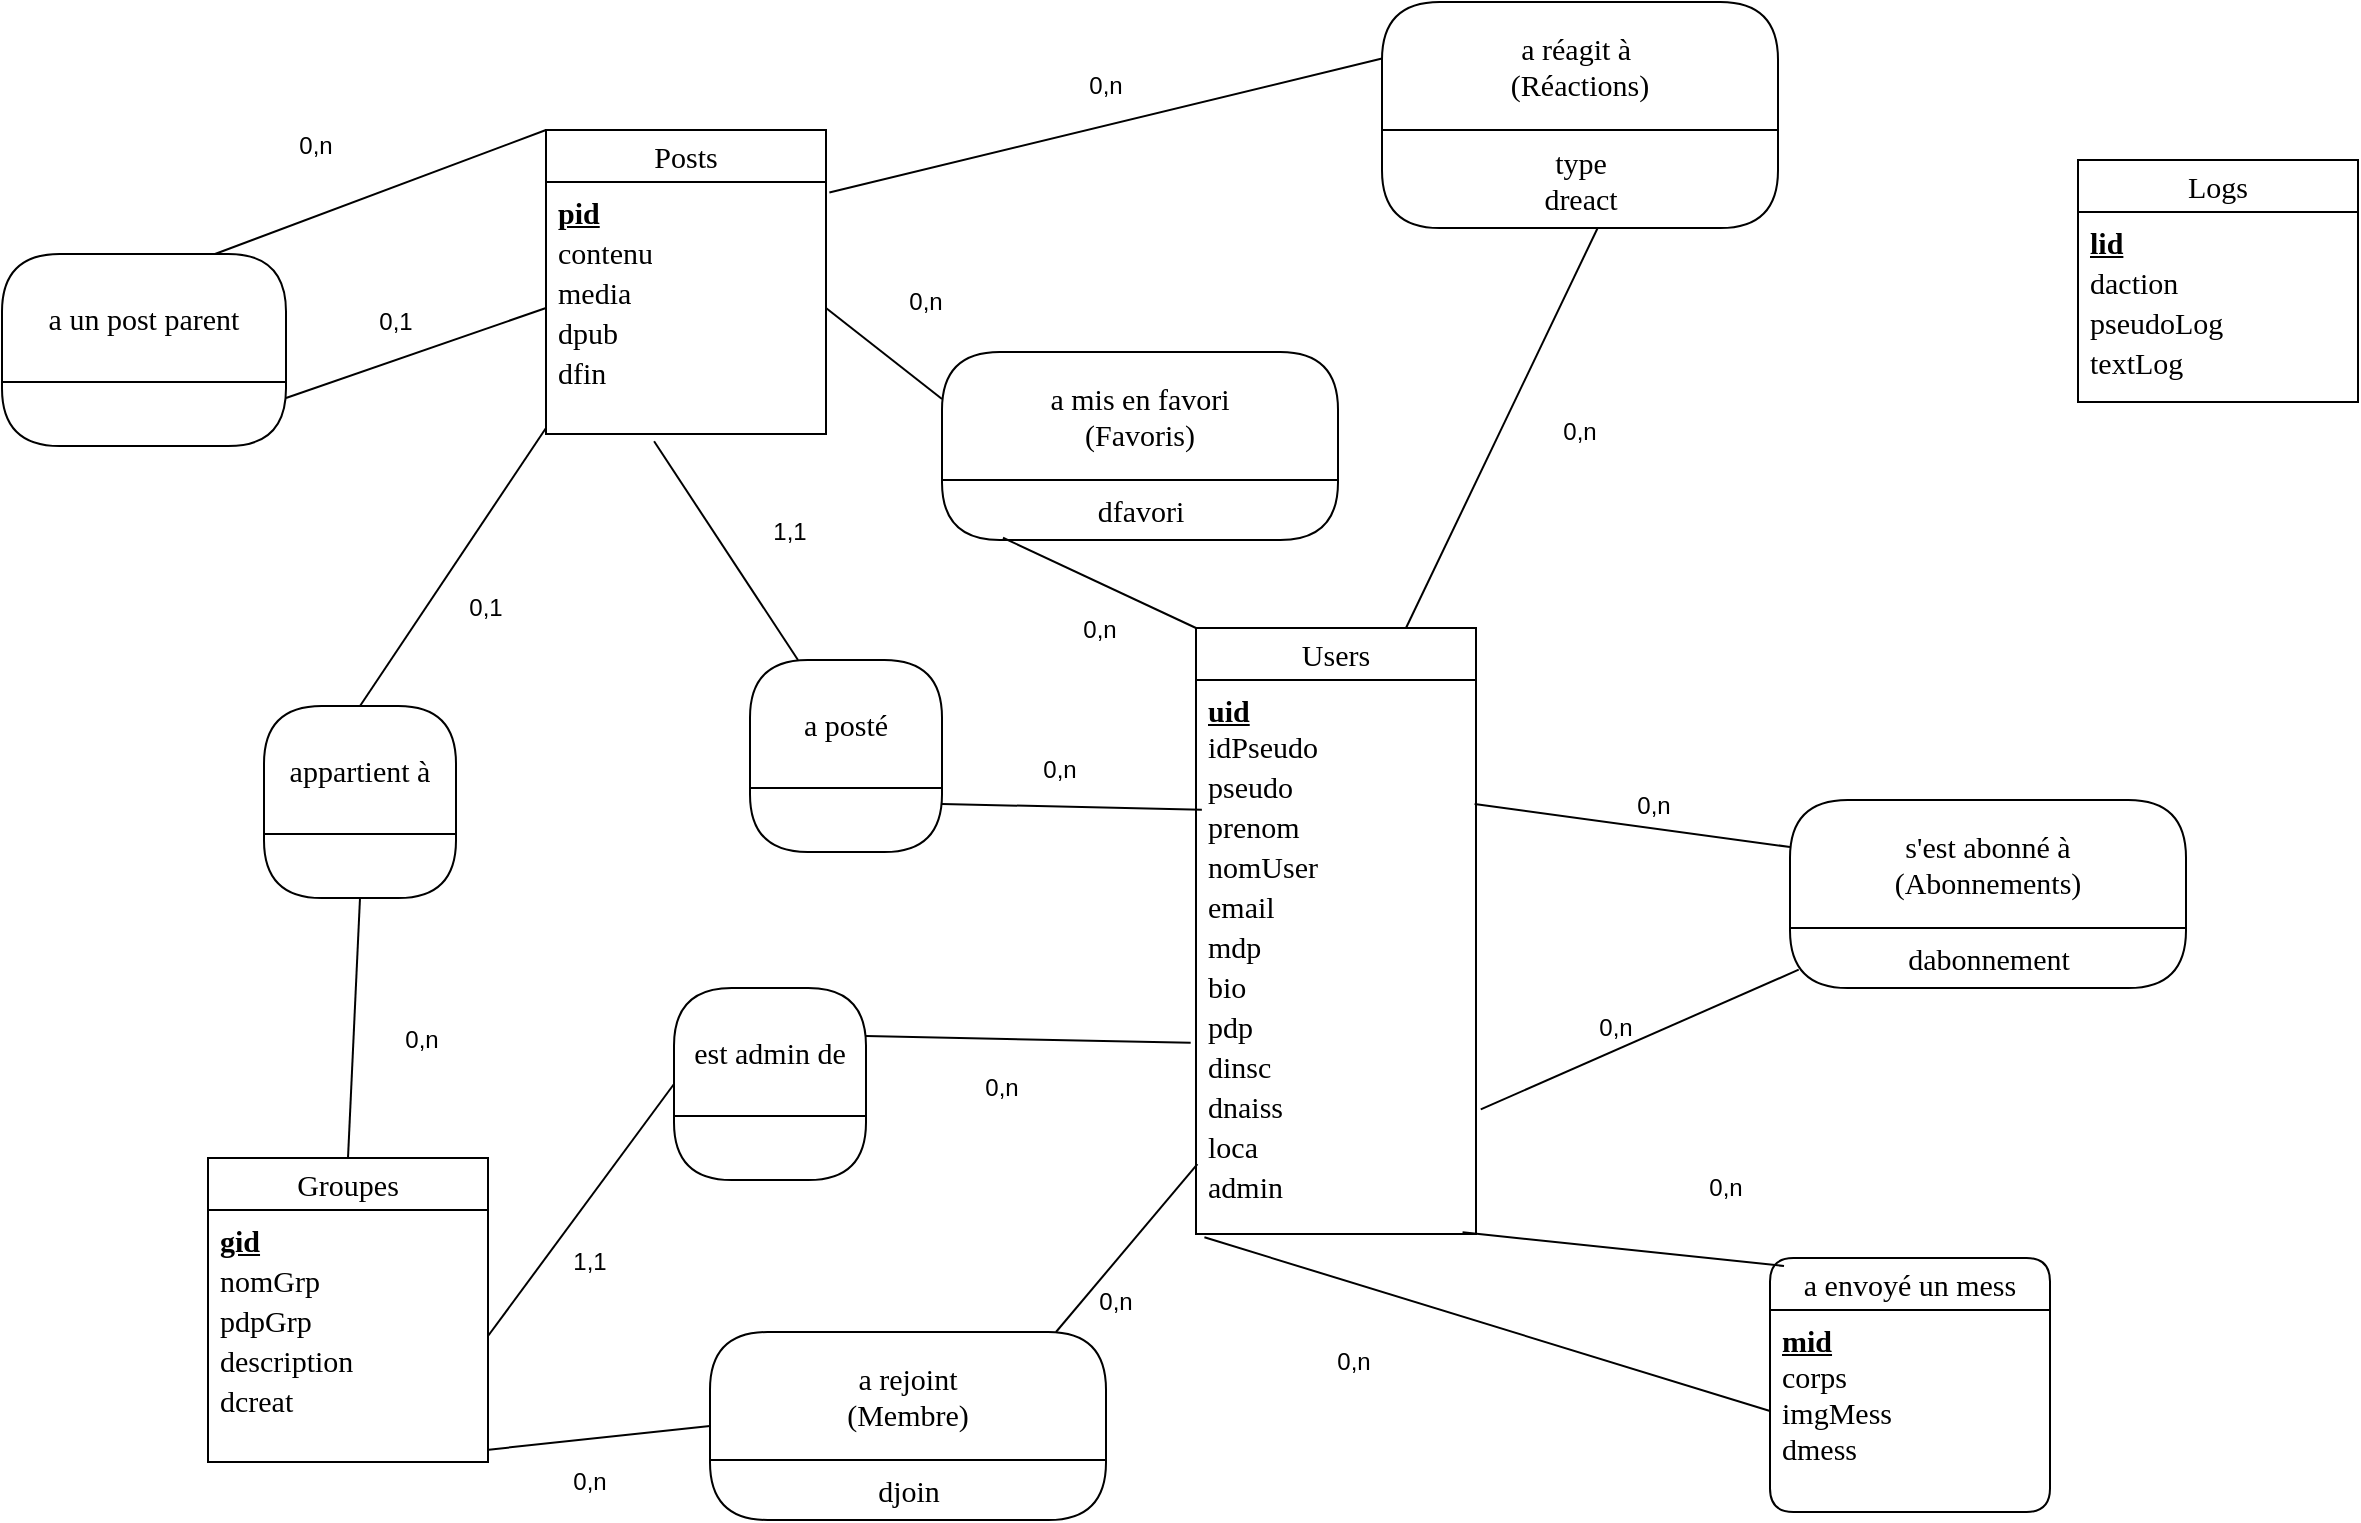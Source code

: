 <mxfile version="26.0.14">
  <diagram name="Page-1" id="yivk_f0wFLMxU-xzk6i-">
    <mxGraphModel dx="1900" dy="1196" grid="0" gridSize="10" guides="1" tooltips="1" connect="1" arrows="1" fold="1" page="0" pageScale="1" pageWidth="827" pageHeight="1169" math="0" shadow="0">
      <root>
        <mxCell id="0" />
        <mxCell id="1" parent="0" />
        <mxCell id="d7fsfJQgzC4pk-C42a9W-5" value="&lt;font style=&quot;font-size: 15px;&quot; face=&quot;Comic Sans MS&quot;&gt;Users&lt;/font&gt;" style="swimlane;fontStyle=0;childLayout=stackLayout;horizontal=1;startSize=26;fillColor=none;horizontalStack=0;resizeParent=1;resizeParentMax=0;resizeLast=0;collapsible=1;marginBottom=0;whiteSpace=wrap;html=1;" parent="1" vertex="1">
          <mxGeometry x="233" y="164" width="140" height="303" as="geometry" />
        </mxCell>
        <mxCell id="d7fsfJQgzC4pk-C42a9W-6" value="&lt;font style=&quot;font-size: 15px; color: rgb(0, 0, 0);&quot; face=&quot;Comic Sans MS&quot;&gt;&lt;u&gt;&lt;b&gt;uid&lt;/b&gt;&lt;/u&gt;&lt;/font&gt;&lt;div&gt;&lt;div style=&quot;line-height: 19px; white-space: pre;&quot;&gt;&lt;font style=&quot;font-size: 15px; color: rgb(0, 0, 0);&quot; face=&quot;Comic Sans MS&quot;&gt;idPseudo&lt;/font&gt;&lt;/div&gt;&lt;div style=&quot;line-height: 19px;&quot;&gt;&lt;font style=&quot;color: rgb(0, 0, 0);&quot; face=&quot;Comic Sans MS&quot;&gt;&lt;span style=&quot;font-size: 15px; white-space: pre;&quot;&gt;pseudo&lt;/span&gt;&lt;/font&gt;&lt;/div&gt;&lt;div style=&quot;line-height: 19px; white-space: pre;&quot;&gt;&lt;font style=&quot;font-size: 15px; color: rgb(0, 0, 0);&quot; face=&quot;Comic Sans MS&quot;&gt;prenom&lt;/font&gt;&lt;/div&gt;&lt;div style=&quot;line-height: 19px; white-space: pre;&quot;&gt;&lt;font style=&quot;font-size: 15px; color: rgb(0, 0, 0);&quot; face=&quot;Comic Sans MS&quot;&gt;nomUser&lt;/font&gt;&lt;/div&gt;&lt;div style=&quot;line-height: 19px; white-space: pre;&quot;&gt;&lt;font style=&quot;font-size: 15px; color: rgb(0, 0, 0);&quot; face=&quot;Comic Sans MS&quot;&gt;email&lt;/font&gt;&lt;/div&gt;&lt;div style=&quot;line-height: 19px; white-space: pre;&quot;&gt;&lt;font style=&quot;font-size: 15px; color: rgb(0, 0, 0);&quot; face=&quot;Comic Sans MS&quot;&gt;mdp&lt;/font&gt;&lt;/div&gt;&lt;div style=&quot;line-height: 19px; white-space: pre;&quot;&gt;&lt;font style=&quot;font-size: 15px; color: rgb(0, 0, 0);&quot; face=&quot;Comic Sans MS&quot;&gt;bio&lt;/font&gt;&lt;/div&gt;&lt;div style=&quot;line-height: 19px; white-space: pre;&quot;&gt;&lt;font style=&quot;font-size: 15px; color: rgb(0, 0, 0);&quot; face=&quot;Comic Sans MS&quot;&gt;pdp&lt;/font&gt;&lt;/div&gt;&lt;div style=&quot;line-height: 19px; white-space: pre;&quot;&gt;&lt;font style=&quot;font-size: 15px; color: rgb(0, 0, 0);&quot; face=&quot;Comic Sans MS&quot;&gt;dinsc&lt;/font&gt;&lt;/div&gt;&lt;div style=&quot;line-height: 19px; white-space: pre;&quot;&gt;&lt;font style=&quot;font-size: 15px; color: rgb(0, 0, 0);&quot; face=&quot;Comic Sans MS&quot;&gt;dnaiss&lt;/font&gt;&lt;/div&gt;&lt;div style=&quot;line-height: 19px; white-space: pre;&quot;&gt;&lt;font style=&quot;font-size: 15px; color: rgb(0, 0, 0);&quot; face=&quot;Comic Sans MS&quot;&gt;loca&lt;/font&gt;&lt;/div&gt;&lt;div style=&quot;line-height: 19px; white-space: pre;&quot;&gt;&lt;span style=&quot;background-color: transparent; color: light-dark(rgb(0, 0, 0), rgb(237, 237, 237)); font-family: &amp;quot;Comic Sans MS&amp;quot;; font-size: 15px;&quot;&gt;admin&lt;/span&gt;&lt;/div&gt;&lt;/div&gt;" style="text;strokeColor=none;fillColor=none;align=left;verticalAlign=top;spacingLeft=4;spacingRight=4;overflow=hidden;rotatable=0;points=[[0,0.5],[1,0.5]];portConstraint=eastwest;whiteSpace=wrap;html=1;" parent="d7fsfJQgzC4pk-C42a9W-5" vertex="1">
          <mxGeometry y="26" width="140" height="277" as="geometry" />
        </mxCell>
        <mxCell id="d7fsfJQgzC4pk-C42a9W-17" value="&lt;font style=&quot;font-size: 15px;&quot; face=&quot;Comic Sans MS&quot;&gt;a envoyé un mess&lt;/font&gt;" style="swimlane;fontStyle=0;childLayout=stackLayout;horizontal=1;startSize=26;fillColor=none;horizontalStack=0;resizeParent=1;resizeParentMax=0;resizeLast=0;collapsible=1;marginBottom=0;whiteSpace=wrap;html=1;rounded=1;" parent="1" vertex="1">
          <mxGeometry x="520" y="479" width="140" height="127" as="geometry" />
        </mxCell>
        <mxCell id="d7fsfJQgzC4pk-C42a9W-18" value="&lt;div&gt;&lt;font face=&quot;Comic Sans MS&quot;&gt;&lt;span style=&quot;font-size: 15px;&quot;&gt;&lt;u&gt;&lt;b&gt;mid&lt;/b&gt;&lt;/u&gt;&lt;/span&gt;&lt;/font&gt;&lt;/div&gt;&lt;font face=&quot;Comic Sans MS&quot;&gt;&lt;span style=&quot;font-size: 15px;&quot;&gt;corps&lt;/span&gt;&lt;/font&gt;&lt;div&gt;&lt;font face=&quot;Comic Sans MS&quot;&gt;&lt;span style=&quot;font-size: 15px;&quot;&gt;imgMess&lt;/span&gt;&lt;/font&gt;&lt;/div&gt;&lt;div&gt;&lt;font face=&quot;Comic Sans MS&quot;&gt;&lt;span style=&quot;font-size: 15px;&quot;&gt;dmess&lt;/span&gt;&lt;/font&gt;&lt;/div&gt;" style="text;strokeColor=none;fillColor=none;align=left;verticalAlign=top;spacingLeft=4;spacingRight=4;overflow=hidden;rotatable=0;points=[[0,0.5],[1,0.5]];portConstraint=eastwest;whiteSpace=wrap;html=1;" parent="d7fsfJQgzC4pk-C42a9W-17" vertex="1">
          <mxGeometry y="26" width="140" height="101" as="geometry" />
        </mxCell>
        <mxCell id="d7fsfJQgzC4pk-C42a9W-29" value="0,n" style="text;strokeColor=none;align=center;fillColor=none;html=1;verticalAlign=middle;whiteSpace=wrap;rounded=0;" parent="1" vertex="1">
          <mxGeometry x="413" y="349" width="60" height="30" as="geometry" />
        </mxCell>
        <mxCell id="d7fsfJQgzC4pk-C42a9W-30" value="0,n" style="text;strokeColor=none;align=center;fillColor=none;html=1;verticalAlign=middle;whiteSpace=wrap;rounded=0;" parent="1" vertex="1">
          <mxGeometry x="432" y="238" width="60" height="30" as="geometry" />
        </mxCell>
        <mxCell id="d7fsfJQgzC4pk-C42a9W-55" value="&lt;font style=&quot;font-size: 15px;&quot; face=&quot;Comic Sans MS&quot;&gt;est admin de&lt;/font&gt;" style="swimlane;fontStyle=0;childLayout=stackLayout;horizontal=1;startSize=64;fillColor=none;horizontalStack=0;resizeParent=1;resizeParentMax=0;resizeLast=0;collapsible=1;marginBottom=0;whiteSpace=wrap;html=1;perimeterSpacing=0;rounded=1;" parent="1" vertex="1">
          <mxGeometry x="-28" y="344" width="96" height="96" as="geometry" />
        </mxCell>
        <mxCell id="d7fsfJQgzC4pk-C42a9W-57" value="" style="endArrow=none;html=1;rounded=0;exitX=-0.019;exitY=0.655;exitDx=0;exitDy=0;exitPerimeter=0;entryX=1;entryY=0.25;entryDx=0;entryDy=0;" parent="1" target="d7fsfJQgzC4pk-C42a9W-55" edge="1" source="d7fsfJQgzC4pk-C42a9W-6">
          <mxGeometry width="50" height="50" relative="1" as="geometry">
            <mxPoint x="-144" y="669" as="sourcePoint" />
            <mxPoint x="134" y="445" as="targetPoint" />
          </mxGeometry>
        </mxCell>
        <mxCell id="d7fsfJQgzC4pk-C42a9W-58" value="0,n" style="text;strokeColor=none;align=center;fillColor=none;html=1;verticalAlign=middle;whiteSpace=wrap;rounded=0;" parent="1" vertex="1">
          <mxGeometry x="106" y="379" width="60" height="30" as="geometry" />
        </mxCell>
        <mxCell id="d7fsfJQgzC4pk-C42a9W-59" value="1,1" style="text;strokeColor=none;align=center;fillColor=none;html=1;verticalAlign=middle;whiteSpace=wrap;rounded=0;" parent="1" vertex="1">
          <mxGeometry x="-100" y="466" width="60" height="30" as="geometry" />
        </mxCell>
        <mxCell id="d7fsfJQgzC4pk-C42a9W-84" value="" style="endArrow=none;html=1;rounded=0;entryX=0.022;entryY=0.695;entryDx=0;entryDy=0;entryPerimeter=0;exitX=1.017;exitY=0.775;exitDx=0;exitDy=0;exitPerimeter=0;startArrow=none;startFill=0;" parent="1" edge="1" target="PKEufrfeis9sAtTlvpCK-33" source="d7fsfJQgzC4pk-C42a9W-6">
          <mxGeometry width="50" height="50" relative="1" as="geometry">
            <mxPoint x="359" y="390" as="sourcePoint" />
            <mxPoint x="520.84" y="363.824" as="targetPoint" />
          </mxGeometry>
        </mxCell>
        <mxCell id="d7fsfJQgzC4pk-C42a9W-85" value="" style="endArrow=none;html=1;rounded=0;entryX=0.995;entryY=0.224;entryDx=0;entryDy=0;entryPerimeter=0;exitX=0;exitY=0.25;exitDx=0;exitDy=0;startFill=0;" parent="1" source="PKEufrfeis9sAtTlvpCK-32" target="d7fsfJQgzC4pk-C42a9W-6" edge="1">
          <mxGeometry width="50" height="50" relative="1" as="geometry">
            <mxPoint x="523" y="228" as="sourcePoint" />
            <mxPoint x="519.5" y="248" as="targetPoint" />
          </mxGeometry>
        </mxCell>
        <mxCell id="d7fsfJQgzC4pk-C42a9W-86" value="" style="endArrow=none;html=1;rounded=0;exitX=0.03;exitY=1.006;exitDx=0;exitDy=0;exitPerimeter=0;entryX=0;entryY=0.5;entryDx=0;entryDy=0;startFill=0;" parent="1" source="d7fsfJQgzC4pk-C42a9W-6" target="d7fsfJQgzC4pk-C42a9W-18" edge="1">
          <mxGeometry width="50" height="50" relative="1" as="geometry">
            <mxPoint x="525.5" y="176" as="sourcePoint" />
            <mxPoint x="254" y="562" as="targetPoint" />
          </mxGeometry>
        </mxCell>
        <mxCell id="d7fsfJQgzC4pk-C42a9W-87" value="" style="endArrow=none;html=1;rounded=0;entryX=0.952;entryY=0.997;entryDx=0;entryDy=0;entryPerimeter=0;startFill=0;" parent="1" target="d7fsfJQgzC4pk-C42a9W-6" edge="1">
          <mxGeometry width="50" height="50" relative="1" as="geometry">
            <mxPoint x="527" y="483" as="sourcePoint" />
            <mxPoint x="544" y="153" as="targetPoint" />
          </mxGeometry>
        </mxCell>
        <mxCell id="PKEufrfeis9sAtTlvpCK-2" value="0,n" style="text;strokeColor=none;align=center;fillColor=none;html=1;verticalAlign=middle;whiteSpace=wrap;rounded=0;" vertex="1" parent="1">
          <mxGeometry x="468" y="429" width="60" height="30" as="geometry" />
        </mxCell>
        <mxCell id="PKEufrfeis9sAtTlvpCK-3" value="0,n" style="text;strokeColor=none;align=center;fillColor=none;html=1;verticalAlign=middle;whiteSpace=wrap;rounded=0;" vertex="1" parent="1">
          <mxGeometry x="282" y="516" width="60" height="30" as="geometry" />
        </mxCell>
        <mxCell id="PKEufrfeis9sAtTlvpCK-4" value="&lt;font style=&quot;font-size: 15px;&quot; face=&quot;Comic Sans MS&quot;&gt;Posts&lt;/font&gt;" style="swimlane;fontStyle=0;childLayout=stackLayout;horizontal=1;startSize=26;fillColor=none;horizontalStack=0;resizeParent=1;resizeParentMax=0;resizeLast=0;collapsible=1;marginBottom=0;whiteSpace=wrap;html=1;" vertex="1" parent="1">
          <mxGeometry x="-92" y="-85" width="140" height="152" as="geometry" />
        </mxCell>
        <mxCell id="PKEufrfeis9sAtTlvpCK-5" value="&lt;div style=&quot;line-height: 19px;&quot;&gt;&lt;font style=&quot;font-size: 15px; color: rgb(0, 0, 0);&quot; face=&quot;Comic Sans MS&quot;&gt;&lt;u&gt;&lt;b&gt;pid&lt;/b&gt;&lt;/u&gt;&lt;/font&gt;&lt;/div&gt;&lt;div style=&quot;line-height: 19px;&quot;&gt;&lt;font style=&quot;font-size: 15px; color: rgb(0, 0, 0);&quot; face=&quot;Comic Sans MS&quot;&gt;&lt;span style=&quot;white-space: pre;&quot;&gt;contenu&lt;/span&gt;&lt;/font&gt;&lt;/div&gt;&lt;div style=&quot;line-height: 19px;&quot;&gt;&lt;font style=&quot;font-size: 15px; color: rgb(0, 0, 0);&quot; face=&quot;Comic Sans MS&quot;&gt;&lt;span style=&quot;white-space: pre;&quot;&gt;media&lt;/span&gt;&lt;/font&gt;&lt;/div&gt;&lt;div style=&quot;line-height: 19px;&quot;&gt;&lt;font style=&quot;font-size: 15px; color: rgb(0, 0, 0);&quot; face=&quot;Comic Sans MS&quot;&gt;&lt;span style=&quot;white-space: pre;&quot;&gt;dpub&lt;/span&gt;&lt;/font&gt;&lt;/div&gt;&lt;div style=&quot;line-height: 19px;&quot;&gt;&lt;font style=&quot;font-size: 15px; color: rgb(0, 0, 0);&quot; face=&quot;Comic Sans MS&quot;&gt;&lt;span style=&quot;white-space: pre;&quot;&gt;dfin&lt;/span&gt;&lt;/font&gt;&lt;/div&gt;" style="text;strokeColor=none;fillColor=none;align=left;verticalAlign=top;spacingLeft=4;spacingRight=4;overflow=hidden;rotatable=0;points=[[0,0.5],[1,0.5]];portConstraint=eastwest;whiteSpace=wrap;html=1;" vertex="1" parent="PKEufrfeis9sAtTlvpCK-4">
          <mxGeometry y="26" width="140" height="126" as="geometry" />
        </mxCell>
        <mxCell id="PKEufrfeis9sAtTlvpCK-6" value="&lt;font style=&quot;font-size: 15px;&quot; face=&quot;Comic Sans MS&quot;&gt;Groupes&lt;/font&gt;" style="swimlane;fontStyle=0;childLayout=stackLayout;horizontal=1;startSize=26;fillColor=none;horizontalStack=0;resizeParent=1;resizeParentMax=0;resizeLast=0;collapsible=1;marginBottom=0;whiteSpace=wrap;html=1;" vertex="1" parent="1">
          <mxGeometry x="-261" y="429" width="140" height="152" as="geometry" />
        </mxCell>
        <mxCell id="PKEufrfeis9sAtTlvpCK-7" value="&lt;div style=&quot;line-height: 19px;&quot;&gt;&lt;font style=&quot;font-size: 15px; color: rgb(0, 0, 0);&quot; face=&quot;Comic Sans MS&quot;&gt;&lt;u&gt;&lt;b&gt;gid&lt;/b&gt;&lt;/u&gt;&lt;/font&gt;&lt;/div&gt;&lt;div style=&quot;line-height: 19px;&quot;&gt;&lt;font style=&quot;font-size: 15px; color: rgb(0, 0, 0);&quot; face=&quot;Comic Sans MS&quot;&gt;&lt;span style=&quot;white-space: pre;&quot;&gt;nomGrp&lt;/span&gt;&lt;/font&gt;&lt;/div&gt;&lt;div style=&quot;line-height: 19px;&quot;&gt;&lt;font style=&quot;font-size: 15px; color: rgb(0, 0, 0);&quot; face=&quot;Comic Sans MS&quot;&gt;&lt;span style=&quot;white-space: pre;&quot;&gt;pdpGrp&lt;/span&gt;&lt;/font&gt;&lt;/div&gt;&lt;div style=&quot;line-height: 19px;&quot;&gt;&lt;font style=&quot;font-size: 15px; color: rgb(0, 0, 0);&quot; face=&quot;Comic Sans MS&quot;&gt;&lt;span style=&quot;white-space: pre;&quot;&gt;description&lt;/span&gt;&lt;/font&gt;&lt;/div&gt;&lt;div style=&quot;line-height: 19px;&quot;&gt;&lt;font style=&quot;font-size: 15px; color: rgb(0, 0, 0);&quot; face=&quot;Comic Sans MS&quot;&gt;&lt;span style=&quot;white-space: pre;&quot;&gt;dcreat&lt;/span&gt;&lt;/font&gt;&lt;/div&gt;" style="text;strokeColor=none;fillColor=none;align=left;verticalAlign=top;spacingLeft=4;spacingRight=4;overflow=hidden;rotatable=0;points=[[0,0.5],[1,0.5]];portConstraint=eastwest;whiteSpace=wrap;html=1;" vertex="1" parent="PKEufrfeis9sAtTlvpCK-6">
          <mxGeometry y="26" width="140" height="126" as="geometry" />
        </mxCell>
        <mxCell id="PKEufrfeis9sAtTlvpCK-8" value="&lt;font style=&quot;font-size: 15px;&quot; face=&quot;Comic Sans MS&quot;&gt;Logs&lt;/font&gt;" style="swimlane;fontStyle=0;childLayout=stackLayout;horizontal=1;startSize=26;fillColor=none;horizontalStack=0;resizeParent=1;resizeParentMax=0;resizeLast=0;collapsible=1;marginBottom=0;whiteSpace=wrap;html=1;" vertex="1" parent="1">
          <mxGeometry x="674" y="-70" width="140" height="121" as="geometry" />
        </mxCell>
        <mxCell id="PKEufrfeis9sAtTlvpCK-9" value="&lt;div style=&quot;line-height: 19px;&quot;&gt;&lt;font style=&quot;font-size: 15px; color: rgb(0, 0, 0);&quot; face=&quot;Comic Sans MS&quot;&gt;&lt;u&gt;&lt;b&gt;lid&lt;/b&gt;&lt;/u&gt;&lt;/font&gt;&lt;/div&gt;&lt;div style=&quot;line-height: 19px;&quot;&gt;&lt;font face=&quot;Comic Sans MS&quot;&gt;&lt;span style=&quot;font-size: 15px; white-space: pre;&quot;&gt;daction&lt;/span&gt;&lt;/font&gt;&lt;/div&gt;&lt;div style=&quot;line-height: 19px;&quot;&gt;&lt;font face=&quot;Comic Sans MS&quot;&gt;&lt;span style=&quot;font-size: 15px; white-space: pre;&quot;&gt;pseudoLog&lt;/span&gt;&lt;/font&gt;&lt;/div&gt;&lt;div style=&quot;line-height: 19px;&quot;&gt;&lt;font face=&quot;Comic Sans MS&quot;&gt;&lt;span style=&quot;font-size: 15px; white-space: pre;&quot;&gt;textLog&lt;/span&gt;&lt;/font&gt;&lt;/div&gt;" style="text;strokeColor=none;fillColor=none;align=left;verticalAlign=top;spacingLeft=4;spacingRight=4;overflow=hidden;rotatable=0;points=[[0,0.5],[1,0.5]];portConstraint=eastwest;whiteSpace=wrap;html=1;" vertex="1" parent="PKEufrfeis9sAtTlvpCK-8">
          <mxGeometry y="26" width="140" height="95" as="geometry" />
        </mxCell>
        <mxCell id="PKEufrfeis9sAtTlvpCK-10" value="" style="endArrow=none;html=1;rounded=0;exitX=0;exitY=0.5;exitDx=0;exitDy=0;entryX=1;entryY=0.5;entryDx=0;entryDy=0;" edge="1" parent="1" source="d7fsfJQgzC4pk-C42a9W-55" target="PKEufrfeis9sAtTlvpCK-7">
          <mxGeometry width="50" height="50" relative="1" as="geometry">
            <mxPoint x="240" y="381" as="sourcePoint" />
            <mxPoint x="144" y="455" as="targetPoint" />
          </mxGeometry>
        </mxCell>
        <mxCell id="PKEufrfeis9sAtTlvpCK-11" value="" style="endArrow=none;html=1;rounded=0;exitX=0.021;exitY=0.234;exitDx=0;exitDy=0;exitPerimeter=0;entryX=1;entryY=0.75;entryDx=0;entryDy=0;" edge="1" parent="1" source="d7fsfJQgzC4pk-C42a9W-6" target="PKEufrfeis9sAtTlvpCK-12">
          <mxGeometry width="50" height="50" relative="1" as="geometry">
            <mxPoint x="314.16" y="163.998" as="sourcePoint" />
            <mxPoint x="270" y="48" as="targetPoint" />
          </mxGeometry>
        </mxCell>
        <mxCell id="PKEufrfeis9sAtTlvpCK-12" value="&lt;font style=&quot;font-size: 15px;&quot; face=&quot;Comic Sans MS&quot;&gt;a posté&lt;/font&gt;" style="swimlane;fontStyle=0;childLayout=stackLayout;horizontal=1;startSize=64;fillColor=none;horizontalStack=0;resizeParent=1;resizeParentMax=0;resizeLast=0;collapsible=1;marginBottom=0;whiteSpace=wrap;html=1;perimeterSpacing=0;rounded=1;" vertex="1" parent="1">
          <mxGeometry x="10" y="180" width="96" height="96" as="geometry" />
        </mxCell>
        <mxCell id="PKEufrfeis9sAtTlvpCK-14" value="0,n" style="text;strokeColor=none;align=center;fillColor=none;html=1;verticalAlign=middle;whiteSpace=wrap;rounded=0;" vertex="1" parent="1">
          <mxGeometry x="135" y="220" width="60" height="30" as="geometry" />
        </mxCell>
        <mxCell id="PKEufrfeis9sAtTlvpCK-15" value="1,1" style="text;strokeColor=none;align=center;fillColor=none;html=1;verticalAlign=middle;whiteSpace=wrap;rounded=0;" vertex="1" parent="1">
          <mxGeometry y="101" width="60" height="30" as="geometry" />
        </mxCell>
        <mxCell id="PKEufrfeis9sAtTlvpCK-16" value="" style="endArrow=none;html=1;rounded=0;exitX=0.25;exitY=0;exitDx=0;exitDy=0;entryX=0.386;entryY=1.029;entryDx=0;entryDy=0;entryPerimeter=0;" edge="1" parent="1" source="PKEufrfeis9sAtTlvpCK-12" target="PKEufrfeis9sAtTlvpCK-5">
          <mxGeometry width="50" height="50" relative="1" as="geometry">
            <mxPoint x="209" y="3" as="sourcePoint" />
            <mxPoint x="97" y="40" as="targetPoint" />
          </mxGeometry>
        </mxCell>
        <mxCell id="PKEufrfeis9sAtTlvpCK-17" value="&lt;font style=&quot;font-size: 15px;&quot; face=&quot;Comic Sans MS&quot;&gt;a un post parent&lt;/font&gt;" style="swimlane;fontStyle=0;childLayout=stackLayout;horizontal=1;startSize=64;fillColor=none;horizontalStack=0;resizeParent=1;resizeParentMax=0;resizeLast=0;collapsible=1;marginBottom=0;whiteSpace=wrap;html=1;perimeterSpacing=0;rounded=1;" vertex="1" parent="1">
          <mxGeometry x="-364" y="-23" width="142" height="96" as="geometry" />
        </mxCell>
        <mxCell id="PKEufrfeis9sAtTlvpCK-18" value="" style="endArrow=none;html=1;rounded=0;exitX=0;exitY=0.5;exitDx=0;exitDy=0;entryX=1;entryY=0.75;entryDx=0;entryDy=0;" edge="1" parent="1" source="PKEufrfeis9sAtTlvpCK-5" target="PKEufrfeis9sAtTlvpCK-17">
          <mxGeometry width="50" height="50" relative="1" as="geometry">
            <mxPoint x="97.16" y="-88.002" as="sourcePoint" />
            <mxPoint x="87" y="-189" as="targetPoint" />
          </mxGeometry>
        </mxCell>
        <mxCell id="PKEufrfeis9sAtTlvpCK-19" value="0,1" style="text;strokeColor=none;align=center;fillColor=none;html=1;verticalAlign=middle;whiteSpace=wrap;rounded=0;" vertex="1" parent="1">
          <mxGeometry x="-197" y="-4" width="60" height="30" as="geometry" />
        </mxCell>
        <mxCell id="PKEufrfeis9sAtTlvpCK-21" value="" style="endArrow=none;html=1;rounded=0;entryX=0.75;entryY=0;entryDx=0;entryDy=0;exitX=0;exitY=0;exitDx=0;exitDy=0;" edge="1" parent="1" source="PKEufrfeis9sAtTlvpCK-4" target="PKEufrfeis9sAtTlvpCK-17">
          <mxGeometry width="50" height="50" relative="1" as="geometry">
            <mxPoint x="-191.7" y="199.338" as="sourcePoint" />
            <mxPoint x="-555" y="56" as="targetPoint" />
          </mxGeometry>
        </mxCell>
        <mxCell id="PKEufrfeis9sAtTlvpCK-22" value="0,n" style="text;strokeColor=none;align=center;fillColor=none;html=1;verticalAlign=middle;whiteSpace=wrap;rounded=0;" vertex="1" parent="1">
          <mxGeometry x="-237" y="-92" width="60" height="30" as="geometry" />
        </mxCell>
        <mxCell id="PKEufrfeis9sAtTlvpCK-23" value="&lt;font style=&quot;font-size: 15px;&quot; face=&quot;Comic Sans MS&quot;&gt;appartient à&lt;/font&gt;" style="swimlane;fontStyle=0;childLayout=stackLayout;horizontal=1;startSize=64;fillColor=none;horizontalStack=0;resizeParent=1;resizeParentMax=0;resizeLast=0;collapsible=1;marginBottom=0;whiteSpace=wrap;html=1;perimeterSpacing=0;rounded=1;" vertex="1" parent="1">
          <mxGeometry x="-233" y="203" width="96" height="96" as="geometry" />
        </mxCell>
        <mxCell id="PKEufrfeis9sAtTlvpCK-24" value="" style="endArrow=none;html=1;rounded=0;exitX=0.5;exitY=0;exitDx=0;exitDy=0;entryX=0.5;entryY=1;entryDx=0;entryDy=0;" edge="1" parent="1" source="PKEufrfeis9sAtTlvpCK-6" target="PKEufrfeis9sAtTlvpCK-23">
          <mxGeometry width="50" height="50" relative="1" as="geometry">
            <mxPoint x="1" y="491" as="sourcePoint" />
            <mxPoint x="-111" y="528" as="targetPoint" />
          </mxGeometry>
        </mxCell>
        <mxCell id="PKEufrfeis9sAtTlvpCK-25" value="0,n" style="text;strokeColor=none;align=center;fillColor=none;html=1;verticalAlign=middle;whiteSpace=wrap;rounded=0;" vertex="1" parent="1">
          <mxGeometry x="-184" y="355" width="60" height="30" as="geometry" />
        </mxCell>
        <mxCell id="PKEufrfeis9sAtTlvpCK-26" value="0,1" style="text;strokeColor=none;align=center;fillColor=none;html=1;verticalAlign=middle;whiteSpace=wrap;rounded=0;" vertex="1" parent="1">
          <mxGeometry x="-152" y="139" width="60" height="30" as="geometry" />
        </mxCell>
        <mxCell id="PKEufrfeis9sAtTlvpCK-27" value="" style="endArrow=none;html=1;rounded=0;exitX=0.5;exitY=0;exitDx=0;exitDy=0;entryX=0;entryY=0.976;entryDx=0;entryDy=0;entryPerimeter=0;" edge="1" parent="1" source="PKEufrfeis9sAtTlvpCK-23" target="PKEufrfeis9sAtTlvpCK-5">
          <mxGeometry width="50" height="50" relative="1" as="geometry">
            <mxPoint x="-181" y="439" as="sourcePoint" />
            <mxPoint x="-175" y="309" as="targetPoint" />
          </mxGeometry>
        </mxCell>
        <mxCell id="PKEufrfeis9sAtTlvpCK-29" value="" style="endArrow=none;html=1;rounded=0;exitX=0.005;exitY=0.874;exitDx=0;exitDy=0;exitPerimeter=0;entryX=0;entryY=1;entryDx=0;entryDy=0;" edge="1" parent="1" source="d7fsfJQgzC4pk-C42a9W-6" target="PKEufrfeis9sAtTlvpCK-30">
          <mxGeometry width="50" height="50" relative="1" as="geometry">
            <mxPoint x="240" y="381" as="sourcePoint" />
            <mxPoint x="116.0" y="509" as="targetPoint" />
          </mxGeometry>
        </mxCell>
        <mxCell id="PKEufrfeis9sAtTlvpCK-30" value="0,n" style="text;strokeColor=none;align=center;fillColor=none;html=1;verticalAlign=middle;whiteSpace=wrap;rounded=0;" vertex="1" parent="1">
          <mxGeometry x="163" y="486" width="60" height="30" as="geometry" />
        </mxCell>
        <mxCell id="PKEufrfeis9sAtTlvpCK-32" value="&lt;font style=&quot;font-size: 15px;&quot; face=&quot;Comic Sans MS&quot;&gt;s&#39;est abonné à&lt;/font&gt;&lt;div&gt;&lt;font style=&quot;font-size: 15px;&quot; face=&quot;Comic Sans MS&quot;&gt;(Abonnements)&lt;/font&gt;&lt;/div&gt;" style="swimlane;fontStyle=0;childLayout=stackLayout;horizontal=1;startSize=64;fillColor=none;horizontalStack=0;resizeParent=1;resizeParentMax=0;resizeLast=0;collapsible=1;marginBottom=0;whiteSpace=wrap;html=1;perimeterSpacing=0;rounded=1;" vertex="1" parent="1">
          <mxGeometry x="530" y="250" width="198" height="94" as="geometry" />
        </mxCell>
        <mxCell id="PKEufrfeis9sAtTlvpCK-33" value="&lt;span style=&quot;font-family: &amp;quot;Comic Sans MS&amp;quot;; font-size: 15px; text-align: left; text-wrap-mode: wrap;&quot;&gt;dabonnement&lt;/span&gt;" style="text;html=1;align=center;verticalAlign=middle;resizable=0;points=[];autosize=1;strokeColor=none;fillColor=none;" vertex="1" parent="PKEufrfeis9sAtTlvpCK-32">
          <mxGeometry y="64" width="198" height="30" as="geometry" />
        </mxCell>
        <mxCell id="PKEufrfeis9sAtTlvpCK-34" value="&lt;font face=&quot;Comic Sans MS&quot;&gt;&lt;span style=&quot;font-size: 15px;&quot;&gt;a rejoint&lt;/span&gt;&lt;/font&gt;&lt;div&gt;&lt;font face=&quot;Comic Sans MS&quot;&gt;&lt;span style=&quot;font-size: 15px;&quot;&gt;(Membre)&lt;/span&gt;&lt;/font&gt;&lt;/div&gt;" style="swimlane;fontStyle=0;childLayout=stackLayout;horizontal=1;startSize=64;fillColor=none;horizontalStack=0;resizeParent=1;resizeParentMax=0;resizeLast=0;collapsible=1;marginBottom=0;whiteSpace=wrap;html=1;perimeterSpacing=0;rounded=1;" vertex="1" parent="1">
          <mxGeometry x="-10" y="516" width="198" height="94" as="geometry" />
        </mxCell>
        <mxCell id="PKEufrfeis9sAtTlvpCK-35" value="&lt;span style=&quot;font-family: &amp;quot;Comic Sans MS&amp;quot;; font-size: 15px; text-align: left; text-wrap-mode: wrap;&quot;&gt;djoin&lt;/span&gt;" style="text;html=1;align=center;verticalAlign=middle;resizable=0;points=[];autosize=1;strokeColor=none;fillColor=none;" vertex="1" parent="PKEufrfeis9sAtTlvpCK-34">
          <mxGeometry y="64" width="198" height="30" as="geometry" />
        </mxCell>
        <mxCell id="PKEufrfeis9sAtTlvpCK-36" value="" style="endArrow=none;html=1;rounded=0;exitX=0;exitY=0.5;exitDx=0;exitDy=0;entryX=1.003;entryY=0.951;entryDx=0;entryDy=0;entryPerimeter=0;" edge="1" parent="1" source="PKEufrfeis9sAtTlvpCK-34" target="PKEufrfeis9sAtTlvpCK-7">
          <mxGeometry width="50" height="50" relative="1" as="geometry">
            <mxPoint x="-18" y="402" as="sourcePoint" />
            <mxPoint x="-111" y="528" as="targetPoint" />
          </mxGeometry>
        </mxCell>
        <mxCell id="PKEufrfeis9sAtTlvpCK-37" value="0,n" style="text;strokeColor=none;align=center;fillColor=none;html=1;verticalAlign=middle;whiteSpace=wrap;rounded=0;" vertex="1" parent="1">
          <mxGeometry x="-100" y="576" width="60" height="30" as="geometry" />
        </mxCell>
        <mxCell id="PKEufrfeis9sAtTlvpCK-39" value="&lt;div&gt;&lt;font style=&quot;font-size: 15px;&quot; face=&quot;Comic Sans MS&quot;&gt;a réagit à&amp;nbsp;&lt;/font&gt;&lt;/div&gt;&lt;div&gt;&lt;font style=&quot;font-size: 15px;&quot; face=&quot;Comic Sans MS&quot;&gt;(Réactions)&lt;/font&gt;&lt;/div&gt;" style="swimlane;fontStyle=0;childLayout=stackLayout;horizontal=1;startSize=64;fillColor=none;horizontalStack=0;resizeParent=1;resizeParentMax=0;resizeLast=0;collapsible=1;marginBottom=0;whiteSpace=wrap;html=1;perimeterSpacing=0;rounded=1;" vertex="1" parent="1">
          <mxGeometry x="326" y="-149" width="198" height="113" as="geometry" />
        </mxCell>
        <mxCell id="PKEufrfeis9sAtTlvpCK-40" value="&lt;div&gt;&lt;span style=&quot;font-family: &amp;quot;Comic Sans MS&amp;quot;; font-size: 15px; text-align: left; text-wrap-mode: wrap;&quot;&gt;type&lt;/span&gt;&lt;/div&gt;&lt;span style=&quot;font-family: &amp;quot;Comic Sans MS&amp;quot;; font-size: 15px; text-align: left; text-wrap-mode: wrap;&quot;&gt;dreact&lt;/span&gt;" style="text;html=1;align=center;verticalAlign=middle;resizable=0;points=[];autosize=1;strokeColor=none;fillColor=none;" vertex="1" parent="PKEufrfeis9sAtTlvpCK-39">
          <mxGeometry y="64" width="198" height="49" as="geometry" />
        </mxCell>
        <mxCell id="PKEufrfeis9sAtTlvpCK-41" value="&lt;div&gt;&lt;font style=&quot;font-size: 15px;&quot; face=&quot;Comic Sans MS&quot;&gt;a mis en favori&lt;/font&gt;&lt;/div&gt;&lt;div&gt;&lt;font style=&quot;font-size: 15px;&quot; face=&quot;Comic Sans MS&quot;&gt;(Favoris)&lt;/font&gt;&lt;/div&gt;" style="swimlane;fontStyle=0;childLayout=stackLayout;horizontal=1;startSize=64;fillColor=none;horizontalStack=0;resizeParent=1;resizeParentMax=0;resizeLast=0;collapsible=1;marginBottom=0;whiteSpace=wrap;html=1;perimeterSpacing=0;rounded=1;" vertex="1" parent="1">
          <mxGeometry x="106" y="26" width="198" height="94" as="geometry" />
        </mxCell>
        <mxCell id="PKEufrfeis9sAtTlvpCK-42" value="&lt;span style=&quot;font-family: &amp;quot;Comic Sans MS&amp;quot;; font-size: 15px; text-align: left; text-wrap-mode: wrap;&quot;&gt;dfavori&lt;/span&gt;" style="text;html=1;align=center;verticalAlign=middle;resizable=0;points=[];autosize=1;strokeColor=none;fillColor=none;" vertex="1" parent="PKEufrfeis9sAtTlvpCK-41">
          <mxGeometry y="64" width="198" height="30" as="geometry" />
        </mxCell>
        <mxCell id="PKEufrfeis9sAtTlvpCK-43" value="" style="endArrow=none;html=1;rounded=0;exitX=0;exitY=0.25;exitDx=0;exitDy=0;entryX=1;entryY=0.5;entryDx=0;entryDy=0;" edge="1" parent="1" source="PKEufrfeis9sAtTlvpCK-41" target="PKEufrfeis9sAtTlvpCK-5">
          <mxGeometry width="50" height="50" relative="1" as="geometry">
            <mxPoint x="44" y="190" as="sourcePoint" />
            <mxPoint x="-28" y="81" as="targetPoint" />
          </mxGeometry>
        </mxCell>
        <mxCell id="PKEufrfeis9sAtTlvpCK-44" value="" style="endArrow=none;html=1;rounded=0;exitX=0;exitY=0.25;exitDx=0;exitDy=0;entryX=1.012;entryY=0.042;entryDx=0;entryDy=0;entryPerimeter=0;" edge="1" parent="1" source="PKEufrfeis9sAtTlvpCK-39" target="PKEufrfeis9sAtTlvpCK-5">
          <mxGeometry width="50" height="50" relative="1" as="geometry">
            <mxPoint x="116" y="60" as="sourcePoint" />
            <mxPoint x="58" y="14" as="targetPoint" />
          </mxGeometry>
        </mxCell>
        <mxCell id="PKEufrfeis9sAtTlvpCK-45" value="" style="endArrow=none;html=1;rounded=0;exitX=0.544;exitY=1.005;exitDx=0;exitDy=0;entryX=0.75;entryY=0;entryDx=0;entryDy=0;exitPerimeter=0;" edge="1" parent="1" source="PKEufrfeis9sAtTlvpCK-40" target="d7fsfJQgzC4pk-C42a9W-5">
          <mxGeometry width="50" height="50" relative="1" as="geometry">
            <mxPoint x="336" y="-115" as="sourcePoint" />
            <mxPoint x="60" y="-44" as="targetPoint" />
          </mxGeometry>
        </mxCell>
        <mxCell id="PKEufrfeis9sAtTlvpCK-46" value="" style="endArrow=none;html=1;rounded=0;exitX=0.154;exitY=0.962;exitDx=0;exitDy=0;entryX=0;entryY=0;entryDx=0;entryDy=0;exitPerimeter=0;" edge="1" parent="1" source="PKEufrfeis9sAtTlvpCK-42" target="d7fsfJQgzC4pk-C42a9W-5">
          <mxGeometry width="50" height="50" relative="1" as="geometry">
            <mxPoint x="444" y="-45" as="sourcePoint" />
            <mxPoint x="348" y="174" as="targetPoint" />
          </mxGeometry>
        </mxCell>
        <mxCell id="PKEufrfeis9sAtTlvpCK-47" value="0,n" style="text;strokeColor=none;align=center;fillColor=none;html=1;verticalAlign=middle;whiteSpace=wrap;rounded=0;" vertex="1" parent="1">
          <mxGeometry x="155" y="150" width="60" height="30" as="geometry" />
        </mxCell>
        <mxCell id="PKEufrfeis9sAtTlvpCK-48" value="0,n" style="text;strokeColor=none;align=center;fillColor=none;html=1;verticalAlign=middle;whiteSpace=wrap;rounded=0;" vertex="1" parent="1">
          <mxGeometry x="68" y="-14" width="60" height="30" as="geometry" />
        </mxCell>
        <mxCell id="PKEufrfeis9sAtTlvpCK-49" value="0,n" style="text;strokeColor=none;align=center;fillColor=none;html=1;verticalAlign=middle;whiteSpace=wrap;rounded=0;" vertex="1" parent="1">
          <mxGeometry x="395" y="51" width="60" height="30" as="geometry" />
        </mxCell>
        <mxCell id="PKEufrfeis9sAtTlvpCK-50" value="0,n" style="text;strokeColor=none;align=center;fillColor=none;html=1;verticalAlign=middle;whiteSpace=wrap;rounded=0;" vertex="1" parent="1">
          <mxGeometry x="158" y="-122" width="60" height="30" as="geometry" />
        </mxCell>
      </root>
    </mxGraphModel>
  </diagram>
</mxfile>
